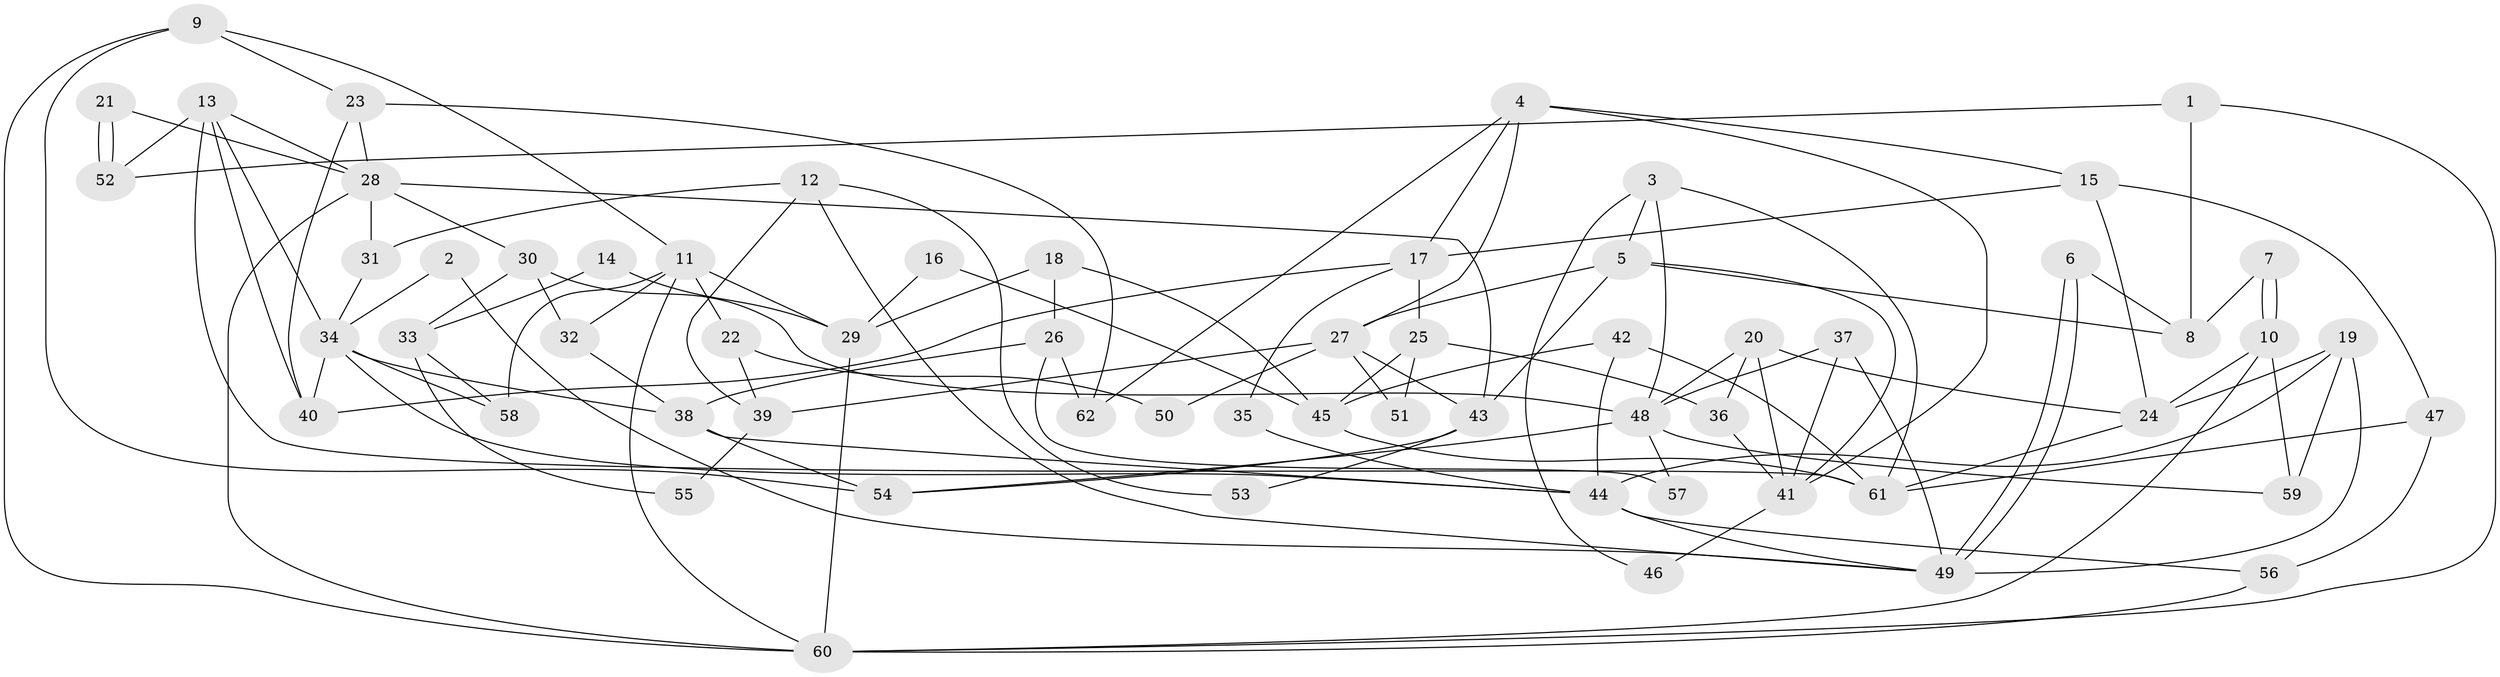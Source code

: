 // Generated by graph-tools (version 1.1) at 2025/11/02/27/25 16:11:23]
// undirected, 62 vertices, 124 edges
graph export_dot {
graph [start="1"]
  node [color=gray90,style=filled];
  1;
  2;
  3;
  4;
  5;
  6;
  7;
  8;
  9;
  10;
  11;
  12;
  13;
  14;
  15;
  16;
  17;
  18;
  19;
  20;
  21;
  22;
  23;
  24;
  25;
  26;
  27;
  28;
  29;
  30;
  31;
  32;
  33;
  34;
  35;
  36;
  37;
  38;
  39;
  40;
  41;
  42;
  43;
  44;
  45;
  46;
  47;
  48;
  49;
  50;
  51;
  52;
  53;
  54;
  55;
  56;
  57;
  58;
  59;
  60;
  61;
  62;
  1 -- 60;
  1 -- 52;
  1 -- 8;
  2 -- 49;
  2 -- 34;
  3 -- 48;
  3 -- 61;
  3 -- 5;
  3 -- 46;
  4 -- 17;
  4 -- 41;
  4 -- 15;
  4 -- 27;
  4 -- 62;
  5 -- 27;
  5 -- 8;
  5 -- 41;
  5 -- 43;
  6 -- 8;
  6 -- 49;
  6 -- 49;
  7 -- 8;
  7 -- 10;
  7 -- 10;
  9 -- 54;
  9 -- 60;
  9 -- 11;
  9 -- 23;
  10 -- 24;
  10 -- 59;
  10 -- 60;
  11 -- 29;
  11 -- 22;
  11 -- 32;
  11 -- 58;
  11 -- 60;
  12 -- 31;
  12 -- 49;
  12 -- 39;
  12 -- 53;
  13 -- 61;
  13 -- 34;
  13 -- 28;
  13 -- 40;
  13 -- 52;
  14 -- 29;
  14 -- 33;
  15 -- 24;
  15 -- 17;
  15 -- 47;
  16 -- 45;
  16 -- 29;
  17 -- 40;
  17 -- 25;
  17 -- 35;
  18 -- 45;
  18 -- 26;
  18 -- 29;
  19 -- 44;
  19 -- 49;
  19 -- 24;
  19 -- 59;
  20 -- 48;
  20 -- 41;
  20 -- 24;
  20 -- 36;
  21 -- 52;
  21 -- 52;
  21 -- 28;
  22 -- 39;
  22 -- 50;
  23 -- 28;
  23 -- 40;
  23 -- 62;
  24 -- 61;
  25 -- 45;
  25 -- 36;
  25 -- 51;
  26 -- 62;
  26 -- 38;
  26 -- 57;
  27 -- 43;
  27 -- 39;
  27 -- 50;
  27 -- 51;
  28 -- 60;
  28 -- 30;
  28 -- 31;
  28 -- 43;
  29 -- 60;
  30 -- 48;
  30 -- 32;
  30 -- 33;
  31 -- 34;
  32 -- 38;
  33 -- 58;
  33 -- 55;
  34 -- 38;
  34 -- 40;
  34 -- 44;
  34 -- 58;
  35 -- 44;
  36 -- 41;
  37 -- 41;
  37 -- 49;
  37 -- 48;
  38 -- 54;
  38 -- 44;
  39 -- 55;
  41 -- 46;
  42 -- 44;
  42 -- 61;
  42 -- 45;
  43 -- 53;
  43 -- 54;
  44 -- 49;
  44 -- 56;
  45 -- 61;
  47 -- 56;
  47 -- 61;
  48 -- 59;
  48 -- 54;
  48 -- 57;
  56 -- 60;
}
